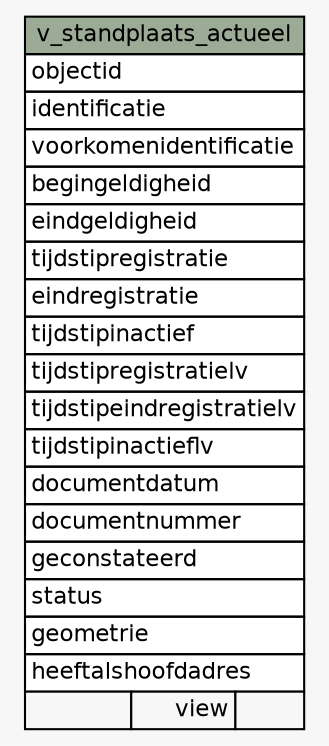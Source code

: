 // dot 2.43.0 on Linux 5.19.0-46-generic
// SchemaSpy rev Unknown
digraph "v_standplaats_actueel" {
  graph [
    rankdir="RL"
    bgcolor="#f7f7f7"
    nodesep="0.18"
    ranksep="0.46"
    fontname="Helvetica"
    fontsize="11"
  ];
  node [
    fontname="Helvetica"
    fontsize="11"
    shape="plaintext"
  ];
  edge [
    arrowsize="0.8"
  ];
  "v_standplaats_actueel" [
    label=<
    <TABLE BORDER="0" CELLBORDER="1" CELLSPACING="0" BGCOLOR="#ffffff">
      <TR><TD COLSPAN="3" BGCOLOR="#9bab96" ALIGN="CENTER">v_standplaats_actueel</TD></TR>
      <TR><TD PORT="objectid" COLSPAN="3" ALIGN="LEFT">objectid</TD></TR>
      <TR><TD PORT="identificatie" COLSPAN="3" ALIGN="LEFT">identificatie</TD></TR>
      <TR><TD PORT="voorkomenidentificatie" COLSPAN="3" ALIGN="LEFT">voorkomenidentificatie</TD></TR>
      <TR><TD PORT="begingeldigheid" COLSPAN="3" ALIGN="LEFT">begingeldigheid</TD></TR>
      <TR><TD PORT="eindgeldigheid" COLSPAN="3" ALIGN="LEFT">eindgeldigheid</TD></TR>
      <TR><TD PORT="tijdstipregistratie" COLSPAN="3" ALIGN="LEFT">tijdstipregistratie</TD></TR>
      <TR><TD PORT="eindregistratie" COLSPAN="3" ALIGN="LEFT">eindregistratie</TD></TR>
      <TR><TD PORT="tijdstipinactief" COLSPAN="3" ALIGN="LEFT">tijdstipinactief</TD></TR>
      <TR><TD PORT="tijdstipregistratielv" COLSPAN="3" ALIGN="LEFT">tijdstipregistratielv</TD></TR>
      <TR><TD PORT="tijdstipeindregistratielv" COLSPAN="3" ALIGN="LEFT">tijdstipeindregistratielv</TD></TR>
      <TR><TD PORT="tijdstipinactieflv" COLSPAN="3" ALIGN="LEFT">tijdstipinactieflv</TD></TR>
      <TR><TD PORT="documentdatum" COLSPAN="3" ALIGN="LEFT">documentdatum</TD></TR>
      <TR><TD PORT="documentnummer" COLSPAN="3" ALIGN="LEFT">documentnummer</TD></TR>
      <TR><TD PORT="geconstateerd" COLSPAN="3" ALIGN="LEFT">geconstateerd</TD></TR>
      <TR><TD PORT="status" COLSPAN="3" ALIGN="LEFT">status</TD></TR>
      <TR><TD PORT="geometrie" COLSPAN="3" ALIGN="LEFT">geometrie</TD></TR>
      <TR><TD PORT="heeftalshoofdadres" COLSPAN="3" ALIGN="LEFT">heeftalshoofdadres</TD></TR>
      <TR><TD ALIGN="LEFT" BGCOLOR="#f7f7f7">  </TD><TD ALIGN="RIGHT" BGCOLOR="#f7f7f7">view</TD><TD ALIGN="RIGHT" BGCOLOR="#f7f7f7">  </TD></TR>
    </TABLE>>
    URL="tables/v_standplaats_actueel.html"
    tooltip="v_standplaats_actueel"
  ];
}
